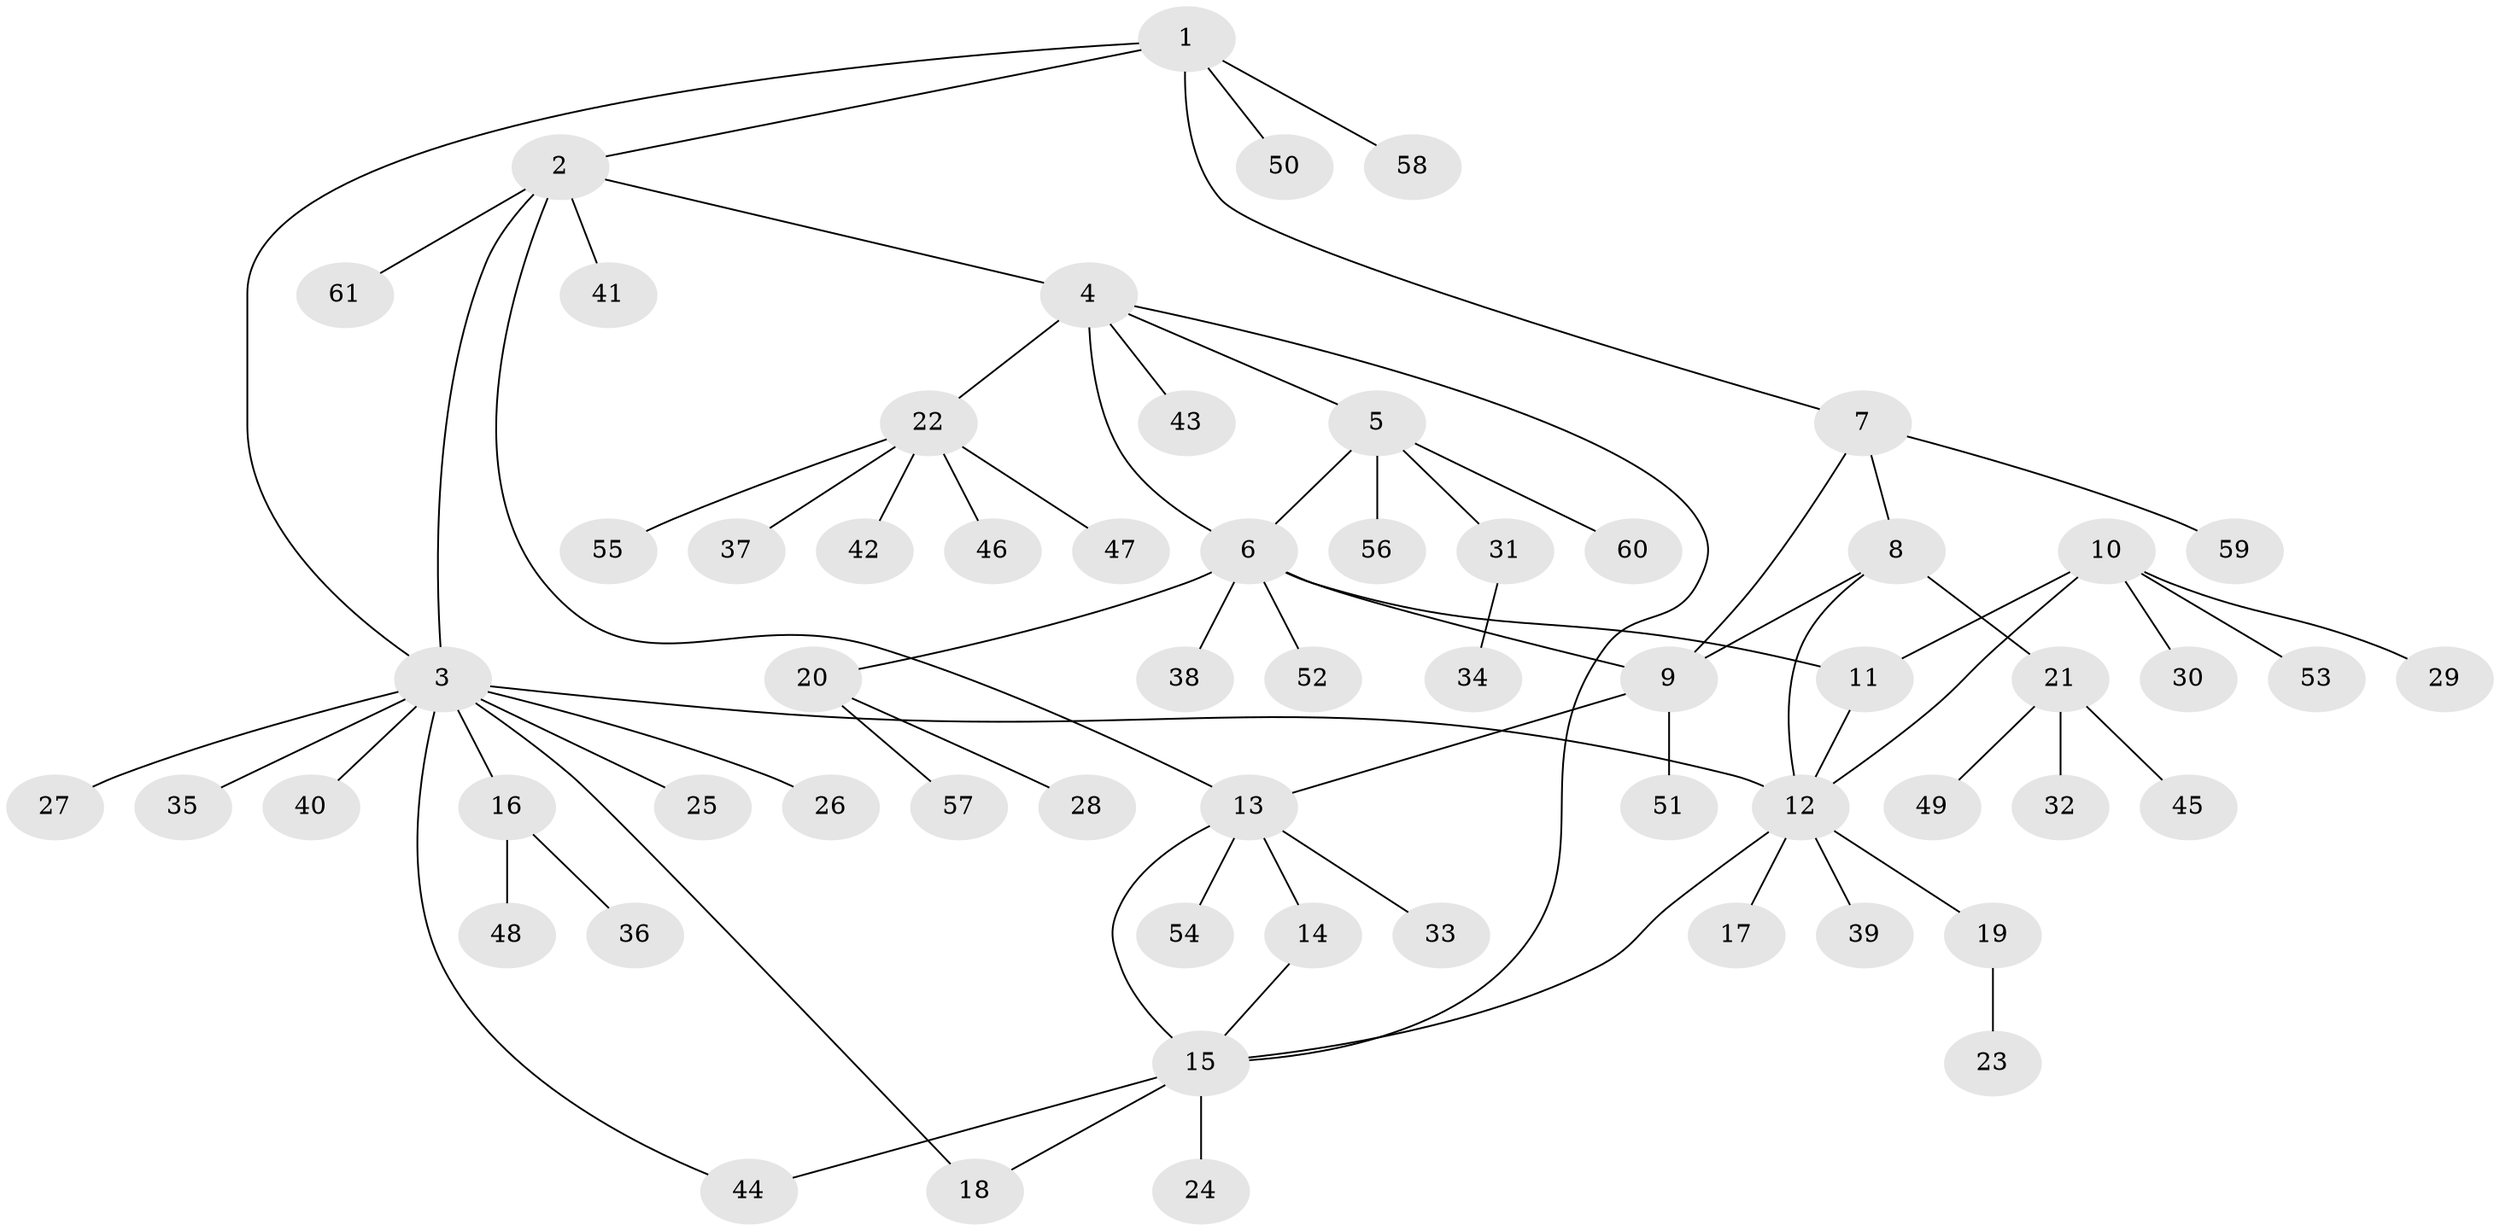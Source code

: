 // coarse degree distribution, {4: 0.06666666666666667, 10: 0.022222222222222223, 12: 0.022222222222222223, 6: 0.044444444444444446, 2: 0.08888888888888889, 3: 0.044444444444444446, 7: 0.044444444444444446, 5: 0.044444444444444446, 1: 0.6222222222222222}
// Generated by graph-tools (version 1.1) at 2025/52/02/27/25 19:52:14]
// undirected, 61 vertices, 73 edges
graph export_dot {
graph [start="1"]
  node [color=gray90,style=filled];
  1;
  2;
  3;
  4;
  5;
  6;
  7;
  8;
  9;
  10;
  11;
  12;
  13;
  14;
  15;
  16;
  17;
  18;
  19;
  20;
  21;
  22;
  23;
  24;
  25;
  26;
  27;
  28;
  29;
  30;
  31;
  32;
  33;
  34;
  35;
  36;
  37;
  38;
  39;
  40;
  41;
  42;
  43;
  44;
  45;
  46;
  47;
  48;
  49;
  50;
  51;
  52;
  53;
  54;
  55;
  56;
  57;
  58;
  59;
  60;
  61;
  1 -- 2;
  1 -- 3;
  1 -- 7;
  1 -- 50;
  1 -- 58;
  2 -- 3;
  2 -- 4;
  2 -- 13;
  2 -- 41;
  2 -- 61;
  3 -- 12;
  3 -- 16;
  3 -- 18;
  3 -- 25;
  3 -- 26;
  3 -- 27;
  3 -- 35;
  3 -- 40;
  3 -- 44;
  4 -- 5;
  4 -- 6;
  4 -- 15;
  4 -- 22;
  4 -- 43;
  5 -- 6;
  5 -- 31;
  5 -- 56;
  5 -- 60;
  6 -- 9;
  6 -- 11;
  6 -- 20;
  6 -- 38;
  6 -- 52;
  7 -- 8;
  7 -- 9;
  7 -- 59;
  8 -- 9;
  8 -- 12;
  8 -- 21;
  9 -- 13;
  9 -- 51;
  10 -- 11;
  10 -- 12;
  10 -- 29;
  10 -- 30;
  10 -- 53;
  11 -- 12;
  12 -- 15;
  12 -- 17;
  12 -- 19;
  12 -- 39;
  13 -- 14;
  13 -- 15;
  13 -- 33;
  13 -- 54;
  14 -- 15;
  15 -- 18;
  15 -- 24;
  15 -- 44;
  16 -- 36;
  16 -- 48;
  19 -- 23;
  20 -- 28;
  20 -- 57;
  21 -- 32;
  21 -- 45;
  21 -- 49;
  22 -- 37;
  22 -- 42;
  22 -- 46;
  22 -- 47;
  22 -- 55;
  31 -- 34;
}
